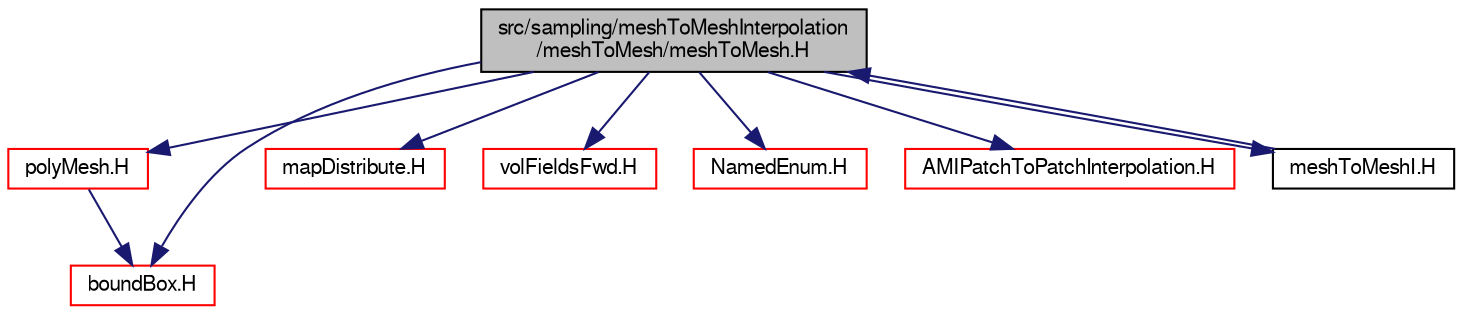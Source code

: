 digraph "src/sampling/meshToMeshInterpolation/meshToMesh/meshToMesh.H"
{
  bgcolor="transparent";
  edge [fontname="FreeSans",fontsize="10",labelfontname="FreeSans",labelfontsize="10"];
  node [fontname="FreeSans",fontsize="10",shape=record];
  Node0 [label="src/sampling/meshToMeshInterpolation\l/meshToMesh/meshToMesh.H",height=0.2,width=0.4,color="black", fillcolor="grey75", style="filled", fontcolor="black"];
  Node0 -> Node1 [color="midnightblue",fontsize="10",style="solid",fontname="FreeSans"];
  Node1 [label="polyMesh.H",height=0.2,width=0.4,color="red",URL="$a11630.html"];
  Node1 -> Node190 [color="midnightblue",fontsize="10",style="solid",fontname="FreeSans"];
  Node190 [label="boundBox.H",height=0.2,width=0.4,color="red",URL="$a11108.html"];
  Node0 -> Node190 [color="midnightblue",fontsize="10",style="solid",fontname="FreeSans"];
  Node0 -> Node220 [color="midnightblue",fontsize="10",style="solid",fontname="FreeSans"];
  Node220 [label="mapDistribute.H",height=0.2,width=0.4,color="red",URL="$a11576.html"];
  Node0 -> Node233 [color="midnightblue",fontsize="10",style="solid",fontname="FreeSans"];
  Node233 [label="volFieldsFwd.H",height=0.2,width=0.4,color="red",URL="$a02753.html"];
  Node0 -> Node65 [color="midnightblue",fontsize="10",style="solid",fontname="FreeSans"];
  Node65 [label="NamedEnum.H",height=0.2,width=0.4,color="red",URL="$a08783.html"];
  Node0 -> Node234 [color="midnightblue",fontsize="10",style="solid",fontname="FreeSans"];
  Node234 [label="AMIPatchToPatchInterpolation.H",height=0.2,width=0.4,color="red",URL="$a07292.html"];
  Node0 -> Node250 [color="midnightblue",fontsize="10",style="solid",fontname="FreeSans"];
  Node250 [label="meshToMeshI.H",height=0.2,width=0.4,color="black",URL="$a14558.html"];
  Node250 -> Node0 [color="midnightblue",fontsize="10",style="solid",fontname="FreeSans"];
}
